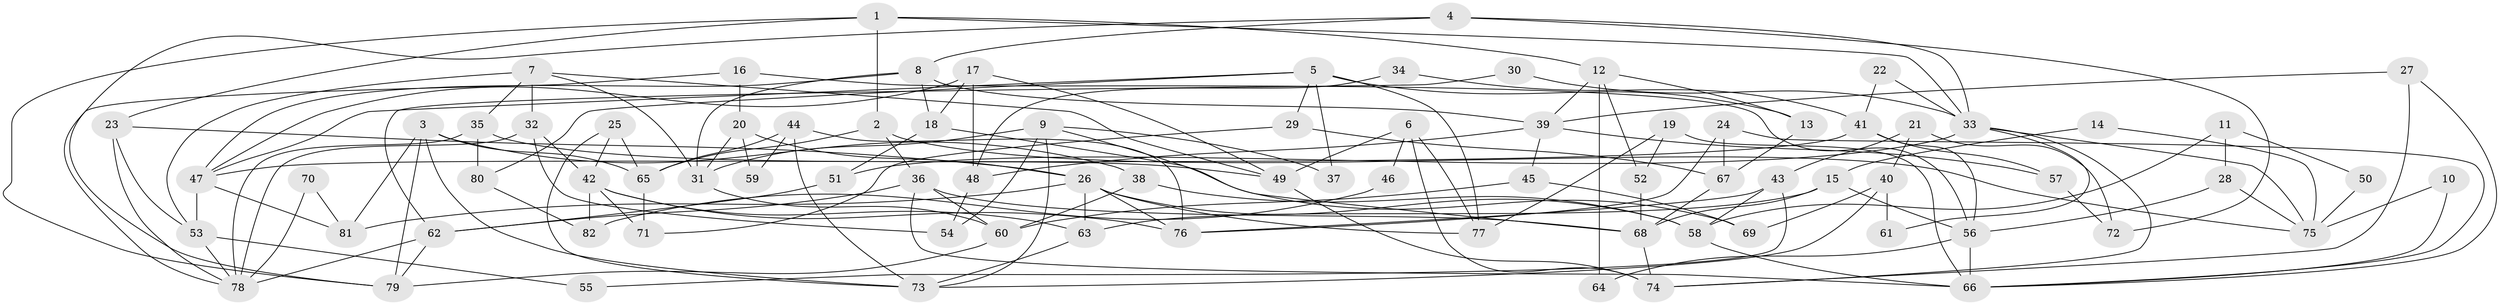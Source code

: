 // Generated by graph-tools (version 1.1) at 2025/26/03/09/25 03:26:22]
// undirected, 82 vertices, 164 edges
graph export_dot {
graph [start="1"]
  node [color=gray90,style=filled];
  1;
  2;
  3;
  4;
  5;
  6;
  7;
  8;
  9;
  10;
  11;
  12;
  13;
  14;
  15;
  16;
  17;
  18;
  19;
  20;
  21;
  22;
  23;
  24;
  25;
  26;
  27;
  28;
  29;
  30;
  31;
  32;
  33;
  34;
  35;
  36;
  37;
  38;
  39;
  40;
  41;
  42;
  43;
  44;
  45;
  46;
  47;
  48;
  49;
  50;
  51;
  52;
  53;
  54;
  55;
  56;
  57;
  58;
  59;
  60;
  61;
  62;
  63;
  64;
  65;
  66;
  67;
  68;
  69;
  70;
  71;
  72;
  73;
  74;
  75;
  76;
  77;
  78;
  79;
  80;
  81;
  82;
  1 -- 79;
  1 -- 23;
  1 -- 2;
  1 -- 12;
  1 -- 33;
  2 -- 65;
  2 -- 36;
  2 -- 75;
  3 -- 79;
  3 -- 73;
  3 -- 38;
  3 -- 65;
  3 -- 81;
  4 -- 33;
  4 -- 8;
  4 -- 72;
  4 -- 79;
  5 -- 47;
  5 -- 77;
  5 -- 13;
  5 -- 29;
  5 -- 37;
  5 -- 80;
  6 -- 77;
  6 -- 49;
  6 -- 46;
  6 -- 74;
  7 -- 53;
  7 -- 35;
  7 -- 31;
  7 -- 32;
  7 -- 49;
  8 -- 31;
  8 -- 39;
  8 -- 18;
  8 -- 47;
  9 -- 54;
  9 -- 68;
  9 -- 31;
  9 -- 37;
  9 -- 73;
  10 -- 75;
  10 -- 66;
  11 -- 28;
  11 -- 58;
  11 -- 50;
  12 -- 13;
  12 -- 39;
  12 -- 52;
  12 -- 64;
  13 -- 67;
  14 -- 15;
  14 -- 75;
  15 -- 63;
  15 -- 68;
  15 -- 56;
  16 -- 56;
  16 -- 78;
  16 -- 20;
  17 -- 47;
  17 -- 18;
  17 -- 48;
  17 -- 49;
  18 -- 51;
  18 -- 69;
  19 -- 52;
  19 -- 66;
  19 -- 77;
  20 -- 31;
  20 -- 26;
  20 -- 59;
  21 -- 72;
  21 -- 40;
  21 -- 43;
  22 -- 33;
  22 -- 41;
  23 -- 78;
  23 -- 26;
  23 -- 53;
  24 -- 67;
  24 -- 76;
  24 -- 66;
  25 -- 65;
  25 -- 42;
  25 -- 73;
  26 -- 81;
  26 -- 58;
  26 -- 63;
  26 -- 76;
  26 -- 77;
  27 -- 66;
  27 -- 74;
  27 -- 39;
  28 -- 75;
  28 -- 56;
  29 -- 71;
  29 -- 67;
  30 -- 33;
  30 -- 62;
  31 -- 60;
  32 -- 42;
  32 -- 54;
  32 -- 78;
  33 -- 74;
  33 -- 51;
  33 -- 61;
  33 -- 75;
  34 -- 48;
  34 -- 41;
  35 -- 49;
  35 -- 78;
  35 -- 80;
  36 -- 60;
  36 -- 62;
  36 -- 66;
  36 -- 68;
  38 -- 58;
  38 -- 60;
  39 -- 45;
  39 -- 48;
  39 -- 57;
  40 -- 73;
  40 -- 69;
  40 -- 61;
  41 -- 56;
  41 -- 47;
  41 -- 57;
  42 -- 63;
  42 -- 76;
  42 -- 71;
  42 -- 82;
  43 -- 58;
  43 -- 55;
  43 -- 76;
  44 -- 76;
  44 -- 73;
  44 -- 59;
  44 -- 65;
  45 -- 60;
  45 -- 69;
  46 -- 82;
  47 -- 53;
  47 -- 81;
  48 -- 54;
  49 -- 74;
  50 -- 75;
  51 -- 62;
  52 -- 68;
  53 -- 78;
  53 -- 55;
  56 -- 66;
  56 -- 64;
  57 -- 72;
  58 -- 66;
  60 -- 79;
  62 -- 79;
  62 -- 78;
  63 -- 73;
  65 -- 71;
  67 -- 68;
  68 -- 74;
  70 -- 81;
  70 -- 78;
  80 -- 82;
}
